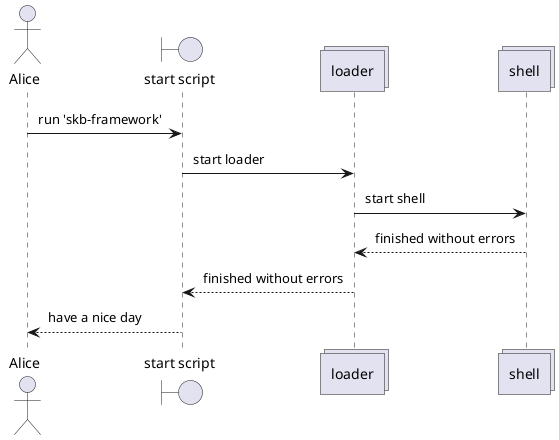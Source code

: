 //
// ============LICENSE_START=======================================================
// Copyright (C) 2018-2019 Sven van der Meer. All rights reserved.
// ================================================================================
// This file is licensed under the Creative Commons Attribution-ShareAlike 4.0 International Public License
// Full license text at https://creativecommons.org/licenses/by-sa/4.0/legalcode
// 
// SPDX-License-Identifier: CC-BY-SA-4.0
// ============LICENSE_END=========================================================
//
// @author Sven van der Meer (vdmeer.sven@mykolab.com)
//

//skinparam ClassArrowColor Black
//skinparam ClassBorderColor Black
//skinparam ClassFontColor Black
//skinparam ClassFontSize 18
//skinparam ClassBackgroundColor #ebe2d4
//skinparam ClassBorderThickness 2


@startuml

skinparam SequenceBoxFontName "Calibri Normal"
skinparam SequenceDelayFontName "Calibri Normal"
skinparam SequenceDividerFontName "Calibri Normal"
skinparam SequenceGroupFontName "Calibri Normal"
skinparam SequenceGroupHeaderFontName "Calibri Normal"
skinparam SequenceReferenceFontName "Calibri Normal"
skinparam SequenceStereotypeFontName "Calibri Normal"
skinparam SequenceTitleFontName "Calibri Normal"
skinparam Padding 4



actor Alice
boundary "start script"
collections loader
collections shell

Alice -> "start script" : run 'skb-framework'
"start script" -> loader : start loader
loader -> shell : start shell
shell --> loader : finished without errors
loader --> "start script" : finished without errors
"start script" --> Alice : have a nice day


@enduml
